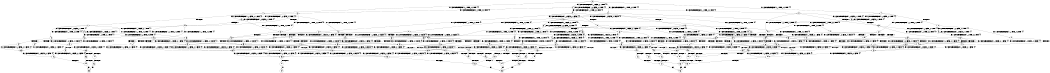 digraph BCG {
size = "7, 10.5";
center = TRUE;
node [shape = circle];
0 [peripheries = 2];
0 -> 1 [label = "EX !0 !ATOMIC_EXCH_BRANCH (2, +1, TRUE, +0, 2, TRUE) !{0}"];
0 -> 2 [label = "EX !2 !ATOMIC_EXCH_BRANCH (1, +0, FALSE, +0, 1, TRUE) !{0}"];
0 -> 3 [label = "EX !1 !ATOMIC_EXCH_BRANCH (1, +1, TRUE, +0, 2, TRUE) !{0}"];
0 -> 4 [label = "EX !0 !ATOMIC_EXCH_BRANCH (2, +1, TRUE, +0, 2, TRUE) !{0}"];
1 -> 5 [label = "EX !2 !ATOMIC_EXCH_BRANCH (1, +0, FALSE, +0, 1, TRUE) !{0}"];
1 -> 6 [label = "EX !1 !ATOMIC_EXCH_BRANCH (1, +1, TRUE, +0, 2, TRUE) !{0}"];
1 -> 7 [label = "TERMINATE !0"];
2 -> 2 [label = "EX !2 !ATOMIC_EXCH_BRANCH (1, +0, FALSE, +0, 1, TRUE) !{0}"];
2 -> 8 [label = "EX !0 !ATOMIC_EXCH_BRANCH (2, +1, TRUE, +0, 2, TRUE) !{0}"];
2 -> 9 [label = "EX !1 !ATOMIC_EXCH_BRANCH (1, +1, TRUE, +0, 2, TRUE) !{0}"];
2 -> 10 [label = "EX !0 !ATOMIC_EXCH_BRANCH (2, +1, TRUE, +0, 2, TRUE) !{0}"];
3 -> 11 [label = "EX !0 !ATOMIC_EXCH_BRANCH (2, +1, TRUE, +0, 2, TRUE) !{0}"];
3 -> 12 [label = "EX !2 !ATOMIC_EXCH_BRANCH (1, +0, FALSE, +0, 1, FALSE) !{0}"];
3 -> 13 [label = "TERMINATE !1"];
3 -> 14 [label = "EX !0 !ATOMIC_EXCH_BRANCH (2, +1, TRUE, +0, 2, TRUE) !{0}"];
4 -> 15 [label = "EX !2 !ATOMIC_EXCH_BRANCH (1, +0, FALSE, +0, 1, TRUE) !{0}"];
4 -> 16 [label = "EX !1 !ATOMIC_EXCH_BRANCH (1, +1, TRUE, +0, 2, TRUE) !{0}"];
4 -> 17 [label = "TERMINATE !0"];
5 -> 5 [label = "EX !2 !ATOMIC_EXCH_BRANCH (1, +0, FALSE, +0, 1, TRUE) !{0}"];
5 -> 18 [label = "EX !1 !ATOMIC_EXCH_BRANCH (1, +1, TRUE, +0, 2, TRUE) !{0}"];
5 -> 19 [label = "TERMINATE !0"];
6 -> 20 [label = "EX !2 !ATOMIC_EXCH_BRANCH (1, +0, FALSE, +0, 1, FALSE) !{0}"];
6 -> 21 [label = "TERMINATE !0"];
6 -> 22 [label = "TERMINATE !1"];
7 -> 23 [label = "EX !1 !ATOMIC_EXCH_BRANCH (1, +1, TRUE, +0, 2, TRUE) !{1}"];
7 -> 24 [label = "EX !2 !ATOMIC_EXCH_BRANCH (1, +0, FALSE, +0, 1, TRUE) !{1}"];
7 -> 25 [label = "EX !1 !ATOMIC_EXCH_BRANCH (1, +1, TRUE, +0, 2, TRUE) !{1}"];
8 -> 5 [label = "EX !2 !ATOMIC_EXCH_BRANCH (1, +0, FALSE, +0, 1, TRUE) !{0}"];
8 -> 18 [label = "EX !1 !ATOMIC_EXCH_BRANCH (1, +1, TRUE, +0, 2, TRUE) !{0}"];
8 -> 19 [label = "TERMINATE !0"];
9 -> 12 [label = "EX !2 !ATOMIC_EXCH_BRANCH (1, +0, FALSE, +0, 1, FALSE) !{0}"];
9 -> 26 [label = "EX !0 !ATOMIC_EXCH_BRANCH (2, +1, TRUE, +0, 2, TRUE) !{0}"];
9 -> 27 [label = "TERMINATE !1"];
9 -> 28 [label = "EX !0 !ATOMIC_EXCH_BRANCH (2, +1, TRUE, +0, 2, TRUE) !{0}"];
10 -> 15 [label = "EX !2 !ATOMIC_EXCH_BRANCH (1, +0, FALSE, +0, 1, TRUE) !{0}"];
10 -> 29 [label = "EX !1 !ATOMIC_EXCH_BRANCH (1, +1, TRUE, +0, 2, TRUE) !{0}"];
10 -> 30 [label = "TERMINATE !0"];
11 -> 20 [label = "EX !2 !ATOMIC_EXCH_BRANCH (1, +0, FALSE, +0, 1, FALSE) !{0}"];
11 -> 21 [label = "TERMINATE !0"];
11 -> 22 [label = "TERMINATE !1"];
12 -> 31 [label = "EX !2 !ATOMIC_EXCH_BRANCH (2, +0, FALSE, +0, 2, TRUE) !{0}"];
12 -> 32 [label = "EX !0 !ATOMIC_EXCH_BRANCH (2, +1, TRUE, +0, 2, TRUE) !{0}"];
12 -> 33 [label = "TERMINATE !1"];
12 -> 34 [label = "EX !0 !ATOMIC_EXCH_BRANCH (2, +1, TRUE, +0, 2, TRUE) !{0}"];
13 -> 35 [label = "EX !0 !ATOMIC_EXCH_BRANCH (2, +1, TRUE, +0, 2, TRUE) !{0}"];
13 -> 36 [label = "EX !2 !ATOMIC_EXCH_BRANCH (1, +0, FALSE, +0, 1, FALSE) !{0}"];
13 -> 37 [label = "EX !0 !ATOMIC_EXCH_BRANCH (2, +1, TRUE, +0, 2, TRUE) !{0}"];
14 -> 38 [label = "EX !2 !ATOMIC_EXCH_BRANCH (1, +0, FALSE, +0, 1, FALSE) !{0}"];
14 -> 39 [label = "TERMINATE !0"];
14 -> 40 [label = "TERMINATE !1"];
15 -> 15 [label = "EX !2 !ATOMIC_EXCH_BRANCH (1, +0, FALSE, +0, 1, TRUE) !{0}"];
15 -> 29 [label = "EX !1 !ATOMIC_EXCH_BRANCH (1, +1, TRUE, +0, 2, TRUE) !{0}"];
15 -> 30 [label = "TERMINATE !0"];
16 -> 38 [label = "EX !2 !ATOMIC_EXCH_BRANCH (1, +0, FALSE, +0, 1, FALSE) !{0}"];
16 -> 39 [label = "TERMINATE !0"];
16 -> 40 [label = "TERMINATE !1"];
17 -> 41 [label = "EX !1 !ATOMIC_EXCH_BRANCH (1, +1, TRUE, +0, 2, TRUE) !{1}"];
17 -> 42 [label = "EX !2 !ATOMIC_EXCH_BRANCH (1, +0, FALSE, +0, 1, TRUE) !{1}"];
18 -> 20 [label = "EX !2 !ATOMIC_EXCH_BRANCH (1, +0, FALSE, +0, 1, FALSE) !{0}"];
18 -> 43 [label = "TERMINATE !0"];
18 -> 44 [label = "TERMINATE !1"];
19 -> 24 [label = "EX !2 !ATOMIC_EXCH_BRANCH (1, +0, FALSE, +0, 1, TRUE) !{1}"];
19 -> 45 [label = "EX !1 !ATOMIC_EXCH_BRANCH (1, +1, TRUE, +0, 2, TRUE) !{1}"];
19 -> 46 [label = "EX !1 !ATOMIC_EXCH_BRANCH (1, +1, TRUE, +0, 2, TRUE) !{1}"];
20 -> 47 [label = "EX !2 !ATOMIC_EXCH_BRANCH (2, +0, FALSE, +0, 2, FALSE) !{0}"];
20 -> 48 [label = "TERMINATE !0"];
20 -> 49 [label = "TERMINATE !1"];
21 -> 50 [label = "EX !2 !ATOMIC_EXCH_BRANCH (1, +0, FALSE, +0, 1, FALSE) !{1}"];
21 -> 51 [label = "TERMINATE !1"];
22 -> 52 [label = "EX !2 !ATOMIC_EXCH_BRANCH (1, +0, FALSE, +0, 1, FALSE) !{0}"];
22 -> 53 [label = "TERMINATE !0"];
23 -> 50 [label = "EX !2 !ATOMIC_EXCH_BRANCH (1, +0, FALSE, +0, 1, FALSE) !{1}"];
23 -> 51 [label = "TERMINATE !1"];
24 -> 24 [label = "EX !2 !ATOMIC_EXCH_BRANCH (1, +0, FALSE, +0, 1, TRUE) !{1}"];
24 -> 45 [label = "EX !1 !ATOMIC_EXCH_BRANCH (1, +1, TRUE, +0, 2, TRUE) !{1}"];
24 -> 46 [label = "EX !1 !ATOMIC_EXCH_BRANCH (1, +1, TRUE, +0, 2, TRUE) !{1}"];
25 -> 54 [label = "EX !2 !ATOMIC_EXCH_BRANCH (1, +0, FALSE, +0, 1, FALSE) !{1}"];
25 -> 55 [label = "TERMINATE !1"];
26 -> 20 [label = "EX !2 !ATOMIC_EXCH_BRANCH (1, +0, FALSE, +0, 1, FALSE) !{0}"];
26 -> 43 [label = "TERMINATE !0"];
26 -> 44 [label = "TERMINATE !1"];
27 -> 36 [label = "EX !2 !ATOMIC_EXCH_BRANCH (1, +0, FALSE, +0, 1, FALSE) !{0}"];
27 -> 56 [label = "EX !0 !ATOMIC_EXCH_BRANCH (2, +1, TRUE, +0, 2, TRUE) !{0}"];
27 -> 57 [label = "EX !0 !ATOMIC_EXCH_BRANCH (2, +1, TRUE, +0, 2, TRUE) !{0}"];
28 -> 38 [label = "EX !2 !ATOMIC_EXCH_BRANCH (1, +0, FALSE, +0, 1, FALSE) !{0}"];
28 -> 58 [label = "TERMINATE !0"];
28 -> 59 [label = "TERMINATE !1"];
29 -> 38 [label = "EX !2 !ATOMIC_EXCH_BRANCH (1, +0, FALSE, +0, 1, FALSE) !{0}"];
29 -> 58 [label = "TERMINATE !0"];
29 -> 59 [label = "TERMINATE !1"];
30 -> 42 [label = "EX !2 !ATOMIC_EXCH_BRANCH (1, +0, FALSE, +0, 1, TRUE) !{1}"];
30 -> 60 [label = "EX !1 !ATOMIC_EXCH_BRANCH (1, +1, TRUE, +0, 2, TRUE) !{1}"];
31 -> 31 [label = "EX !2 !ATOMIC_EXCH_BRANCH (2, +0, FALSE, +0, 2, TRUE) !{0}"];
31 -> 32 [label = "EX !0 !ATOMIC_EXCH_BRANCH (2, +1, TRUE, +0, 2, TRUE) !{0}"];
31 -> 33 [label = "TERMINATE !1"];
31 -> 34 [label = "EX !0 !ATOMIC_EXCH_BRANCH (2, +1, TRUE, +0, 2, TRUE) !{0}"];
32 -> 47 [label = "EX !2 !ATOMIC_EXCH_BRANCH (2, +0, FALSE, +0, 2, FALSE) !{0}"];
32 -> 48 [label = "TERMINATE !0"];
32 -> 49 [label = "TERMINATE !1"];
33 -> 61 [label = "EX !2 !ATOMIC_EXCH_BRANCH (2, +0, FALSE, +0, 2, TRUE) !{0}"];
33 -> 62 [label = "EX !0 !ATOMIC_EXCH_BRANCH (2, +1, TRUE, +0, 2, TRUE) !{0}"];
33 -> 63 [label = "EX !0 !ATOMIC_EXCH_BRANCH (2, +1, TRUE, +0, 2, TRUE) !{0}"];
34 -> 64 [label = "EX !2 !ATOMIC_EXCH_BRANCH (2, +0, FALSE, +0, 2, FALSE) !{0}"];
34 -> 65 [label = "TERMINATE !0"];
34 -> 66 [label = "TERMINATE !1"];
35 -> 52 [label = "EX !2 !ATOMIC_EXCH_BRANCH (1, +0, FALSE, +0, 1, FALSE) !{0}"];
35 -> 53 [label = "TERMINATE !0"];
36 -> 61 [label = "EX !2 !ATOMIC_EXCH_BRANCH (2, +0, FALSE, +0, 2, TRUE) !{0}"];
36 -> 62 [label = "EX !0 !ATOMIC_EXCH_BRANCH (2, +1, TRUE, +0, 2, TRUE) !{0}"];
36 -> 63 [label = "EX !0 !ATOMIC_EXCH_BRANCH (2, +1, TRUE, +0, 2, TRUE) !{0}"];
37 -> 67 [label = "EX !2 !ATOMIC_EXCH_BRANCH (1, +0, FALSE, +0, 1, FALSE) !{0}"];
37 -> 68 [label = "TERMINATE !0"];
38 -> 64 [label = "EX !2 !ATOMIC_EXCH_BRANCH (2, +0, FALSE, +0, 2, FALSE) !{0}"];
38 -> 65 [label = "TERMINATE !0"];
38 -> 66 [label = "TERMINATE !1"];
39 -> 69 [label = "EX !2 !ATOMIC_EXCH_BRANCH (1, +0, FALSE, +0, 1, FALSE) !{1}"];
39 -> 70 [label = "TERMINATE !1"];
40 -> 67 [label = "EX !2 !ATOMIC_EXCH_BRANCH (1, +0, FALSE, +0, 1, FALSE) !{0}"];
40 -> 68 [label = "TERMINATE !0"];
41 -> 69 [label = "EX !2 !ATOMIC_EXCH_BRANCH (1, +0, FALSE, +0, 1, FALSE) !{1}"];
41 -> 70 [label = "TERMINATE !1"];
42 -> 42 [label = "EX !2 !ATOMIC_EXCH_BRANCH (1, +0, FALSE, +0, 1, TRUE) !{1}"];
42 -> 60 [label = "EX !1 !ATOMIC_EXCH_BRANCH (1, +1, TRUE, +0, 2, TRUE) !{1}"];
43 -> 50 [label = "EX !2 !ATOMIC_EXCH_BRANCH (1, +0, FALSE, +0, 1, FALSE) !{1}"];
43 -> 71 [label = "TERMINATE !1"];
44 -> 52 [label = "EX !2 !ATOMIC_EXCH_BRANCH (1, +0, FALSE, +0, 1, FALSE) !{0}"];
44 -> 72 [label = "TERMINATE !0"];
45 -> 50 [label = "EX !2 !ATOMIC_EXCH_BRANCH (1, +0, FALSE, +0, 1, FALSE) !{1}"];
45 -> 71 [label = "TERMINATE !1"];
46 -> 54 [label = "EX !2 !ATOMIC_EXCH_BRANCH (1, +0, FALSE, +0, 1, FALSE) !{1}"];
46 -> 73 [label = "TERMINATE !1"];
47 -> 74 [label = "TERMINATE !0"];
47 -> 75 [label = "TERMINATE !2"];
47 -> 76 [label = "TERMINATE !1"];
48 -> 77 [label = "EX !2 !ATOMIC_EXCH_BRANCH (2, +0, FALSE, +0, 2, FALSE) !{1}"];
48 -> 78 [label = "TERMINATE !1"];
49 -> 79 [label = "EX !2 !ATOMIC_EXCH_BRANCH (2, +0, FALSE, +0, 2, FALSE) !{0}"];
49 -> 80 [label = "TERMINATE !0"];
50 -> 77 [label = "EX !2 !ATOMIC_EXCH_BRANCH (2, +0, FALSE, +0, 2, FALSE) !{1}"];
50 -> 78 [label = "TERMINATE !1"];
51 -> 81 [label = "EX !2 !ATOMIC_EXCH_BRANCH (1, +0, FALSE, +0, 1, FALSE) !{2}"];
51 -> 82 [label = "EX !2 !ATOMIC_EXCH_BRANCH (1, +0, FALSE, +0, 1, FALSE) !{2}"];
52 -> 79 [label = "EX !2 !ATOMIC_EXCH_BRANCH (2, +0, FALSE, +0, 2, FALSE) !{0}"];
52 -> 80 [label = "TERMINATE !0"];
53 -> 81 [label = "EX !2 !ATOMIC_EXCH_BRANCH (1, +0, FALSE, +0, 1, FALSE) !{2}"];
53 -> 82 [label = "EX !2 !ATOMIC_EXCH_BRANCH (1, +0, FALSE, +0, 1, FALSE) !{2}"];
54 -> 83 [label = "EX !2 !ATOMIC_EXCH_BRANCH (2, +0, FALSE, +0, 2, FALSE) !{1}"];
54 -> 84 [label = "TERMINATE !1"];
55 -> 85 [label = "EX !2 !ATOMIC_EXCH_BRANCH (1, +0, FALSE, +0, 1, FALSE) !{2}"];
56 -> 52 [label = "EX !2 !ATOMIC_EXCH_BRANCH (1, +0, FALSE, +0, 1, FALSE) !{0}"];
56 -> 72 [label = "TERMINATE !0"];
57 -> 67 [label = "EX !2 !ATOMIC_EXCH_BRANCH (1, +0, FALSE, +0, 1, FALSE) !{0}"];
57 -> 86 [label = "TERMINATE !0"];
58 -> 69 [label = "EX !2 !ATOMIC_EXCH_BRANCH (1, +0, FALSE, +0, 1, FALSE) !{1}"];
58 -> 87 [label = "TERMINATE !1"];
59 -> 67 [label = "EX !2 !ATOMIC_EXCH_BRANCH (1, +0, FALSE, +0, 1, FALSE) !{0}"];
59 -> 86 [label = "TERMINATE !0"];
60 -> 69 [label = "EX !2 !ATOMIC_EXCH_BRANCH (1, +0, FALSE, +0, 1, FALSE) !{1}"];
60 -> 87 [label = "TERMINATE !1"];
61 -> 61 [label = "EX !2 !ATOMIC_EXCH_BRANCH (2, +0, FALSE, +0, 2, TRUE) !{0}"];
61 -> 62 [label = "EX !0 !ATOMIC_EXCH_BRANCH (2, +1, TRUE, +0, 2, TRUE) !{0}"];
61 -> 63 [label = "EX !0 !ATOMIC_EXCH_BRANCH (2, +1, TRUE, +0, 2, TRUE) !{0}"];
62 -> 79 [label = "EX !2 !ATOMIC_EXCH_BRANCH (2, +0, FALSE, +0, 2, FALSE) !{0}"];
62 -> 80 [label = "TERMINATE !0"];
63 -> 88 [label = "EX !2 !ATOMIC_EXCH_BRANCH (2, +0, FALSE, +0, 2, FALSE) !{0}"];
63 -> 89 [label = "TERMINATE !0"];
64 -> 90 [label = "TERMINATE !0"];
64 -> 91 [label = "TERMINATE !2"];
64 -> 92 [label = "TERMINATE !1"];
65 -> 93 [label = "EX !2 !ATOMIC_EXCH_BRANCH (2, +0, FALSE, +0, 2, FALSE) !{1}"];
65 -> 94 [label = "TERMINATE !1"];
66 -> 88 [label = "EX !2 !ATOMIC_EXCH_BRANCH (2, +0, FALSE, +0, 2, FALSE) !{0}"];
66 -> 89 [label = "TERMINATE !0"];
67 -> 88 [label = "EX !2 !ATOMIC_EXCH_BRANCH (2, +0, FALSE, +0, 2, FALSE) !{0}"];
67 -> 89 [label = "TERMINATE !0"];
68 -> 95 [label = "EX !2 !ATOMIC_EXCH_BRANCH (1, +0, FALSE, +0, 1, FALSE) !{2}"];
69 -> 93 [label = "EX !2 !ATOMIC_EXCH_BRANCH (2, +0, FALSE, +0, 2, FALSE) !{1}"];
69 -> 94 [label = "TERMINATE !1"];
70 -> 95 [label = "EX !2 !ATOMIC_EXCH_BRANCH (1, +0, FALSE, +0, 1, FALSE) !{2}"];
71 -> 81 [label = "EX !2 !ATOMIC_EXCH_BRANCH (1, +0, FALSE, +0, 1, FALSE) !{2}"];
71 -> 82 [label = "EX !2 !ATOMIC_EXCH_BRANCH (1, +0, FALSE, +0, 1, FALSE) !{2}"];
72 -> 81 [label = "EX !2 !ATOMIC_EXCH_BRANCH (1, +0, FALSE, +0, 1, FALSE) !{2}"];
72 -> 82 [label = "EX !2 !ATOMIC_EXCH_BRANCH (1, +0, FALSE, +0, 1, FALSE) !{2}"];
73 -> 85 [label = "EX !2 !ATOMIC_EXCH_BRANCH (1, +0, FALSE, +0, 1, FALSE) !{2}"];
74 -> 96 [label = "TERMINATE !2"];
74 -> 97 [label = "TERMINATE !1"];
75 -> 98 [label = "TERMINATE !0"];
75 -> 99 [label = "TERMINATE !1"];
76 -> 100 [label = "TERMINATE !0"];
76 -> 101 [label = "TERMINATE !2"];
77 -> 96 [label = "TERMINATE !2"];
77 -> 97 [label = "TERMINATE !1"];
78 -> 102 [label = "EX !2 !ATOMIC_EXCH_BRANCH (2, +0, FALSE, +0, 2, FALSE) !{2}"];
78 -> 103 [label = "EX !2 !ATOMIC_EXCH_BRANCH (2, +0, FALSE, +0, 2, FALSE) !{2}"];
79 -> 100 [label = "TERMINATE !0"];
79 -> 101 [label = "TERMINATE !2"];
80 -> 102 [label = "EX !2 !ATOMIC_EXCH_BRANCH (2, +0, FALSE, +0, 2, FALSE) !{2}"];
80 -> 103 [label = "EX !2 !ATOMIC_EXCH_BRANCH (2, +0, FALSE, +0, 2, FALSE) !{2}"];
81 -> 102 [label = "EX !2 !ATOMIC_EXCH_BRANCH (2, +0, FALSE, +0, 2, FALSE) !{2}"];
81 -> 103 [label = "EX !2 !ATOMIC_EXCH_BRANCH (2, +0, FALSE, +0, 2, FALSE) !{2}"];
82 -> 103 [label = "EX !2 !ATOMIC_EXCH_BRANCH (2, +0, FALSE, +0, 2, FALSE) !{2}"];
83 -> 104 [label = "TERMINATE !2"];
83 -> 105 [label = "TERMINATE !1"];
84 -> 106 [label = "EX !2 !ATOMIC_EXCH_BRANCH (2, +0, FALSE, +0, 2, FALSE) !{2}"];
85 -> 106 [label = "EX !2 !ATOMIC_EXCH_BRANCH (2, +0, FALSE, +0, 2, FALSE) !{2}"];
86 -> 95 [label = "EX !2 !ATOMIC_EXCH_BRANCH (1, +0, FALSE, +0, 1, FALSE) !{2}"];
87 -> 95 [label = "EX !2 !ATOMIC_EXCH_BRANCH (1, +0, FALSE, +0, 1, FALSE) !{2}"];
88 -> 107 [label = "TERMINATE !0"];
88 -> 108 [label = "TERMINATE !2"];
89 -> 109 [label = "EX !2 !ATOMIC_EXCH_BRANCH (2, +0, FALSE, +0, 2, FALSE) !{2}"];
90 -> 110 [label = "TERMINATE !2"];
90 -> 111 [label = "TERMINATE !1"];
91 -> 112 [label = "TERMINATE !0"];
91 -> 113 [label = "TERMINATE !1"];
92 -> 107 [label = "TERMINATE !0"];
92 -> 108 [label = "TERMINATE !2"];
93 -> 110 [label = "TERMINATE !2"];
93 -> 111 [label = "TERMINATE !1"];
94 -> 109 [label = "EX !2 !ATOMIC_EXCH_BRANCH (2, +0, FALSE, +0, 2, FALSE) !{2}"];
95 -> 109 [label = "EX !2 !ATOMIC_EXCH_BRANCH (2, +0, FALSE, +0, 2, FALSE) !{2}"];
96 -> 114 [label = "TERMINATE !1"];
97 -> 115 [label = "TERMINATE !2"];
98 -> 114 [label = "TERMINATE !1"];
99 -> 116 [label = "TERMINATE !0"];
100 -> 115 [label = "TERMINATE !2"];
101 -> 116 [label = "TERMINATE !0"];
102 -> 115 [label = "TERMINATE !2"];
103 -> 117 [label = "TERMINATE !2"];
104 -> 118 [label = "TERMINATE !1"];
105 -> 119 [label = "TERMINATE !2"];
106 -> 119 [label = "TERMINATE !2"];
107 -> 120 [label = "TERMINATE !2"];
108 -> 121 [label = "TERMINATE !0"];
109 -> 120 [label = "TERMINATE !2"];
110 -> 122 [label = "TERMINATE !1"];
111 -> 120 [label = "TERMINATE !2"];
112 -> 122 [label = "TERMINATE !1"];
113 -> 121 [label = "TERMINATE !0"];
114 -> 123 [label = "exit"];
115 -> 123 [label = "exit"];
116 -> 123 [label = "exit"];
117 -> 124 [label = "exit"];
118 -> 125 [label = "exit"];
119 -> 125 [label = "exit"];
120 -> 126 [label = "exit"];
121 -> 126 [label = "exit"];
122 -> 126 [label = "exit"];
}
